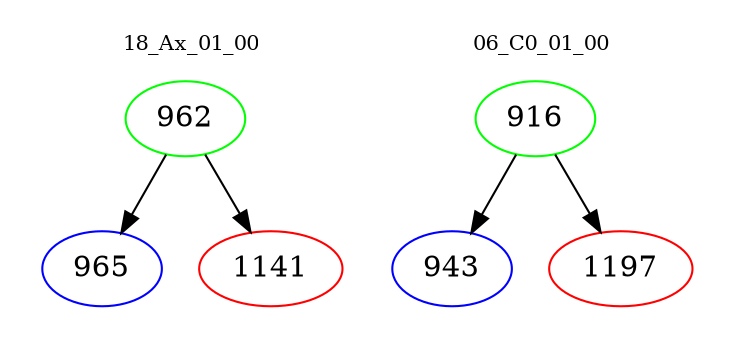 digraph{
subgraph cluster_0 {
color = white
label = "18_Ax_01_00";
fontsize=10;
T0_962 [label="962", color="green"]
T0_962 -> T0_965 [color="black"]
T0_965 [label="965", color="blue"]
T0_962 -> T0_1141 [color="black"]
T0_1141 [label="1141", color="red"]
}
subgraph cluster_1 {
color = white
label = "06_C0_01_00";
fontsize=10;
T1_916 [label="916", color="green"]
T1_916 -> T1_943 [color="black"]
T1_943 [label="943", color="blue"]
T1_916 -> T1_1197 [color="black"]
T1_1197 [label="1197", color="red"]
}
}
